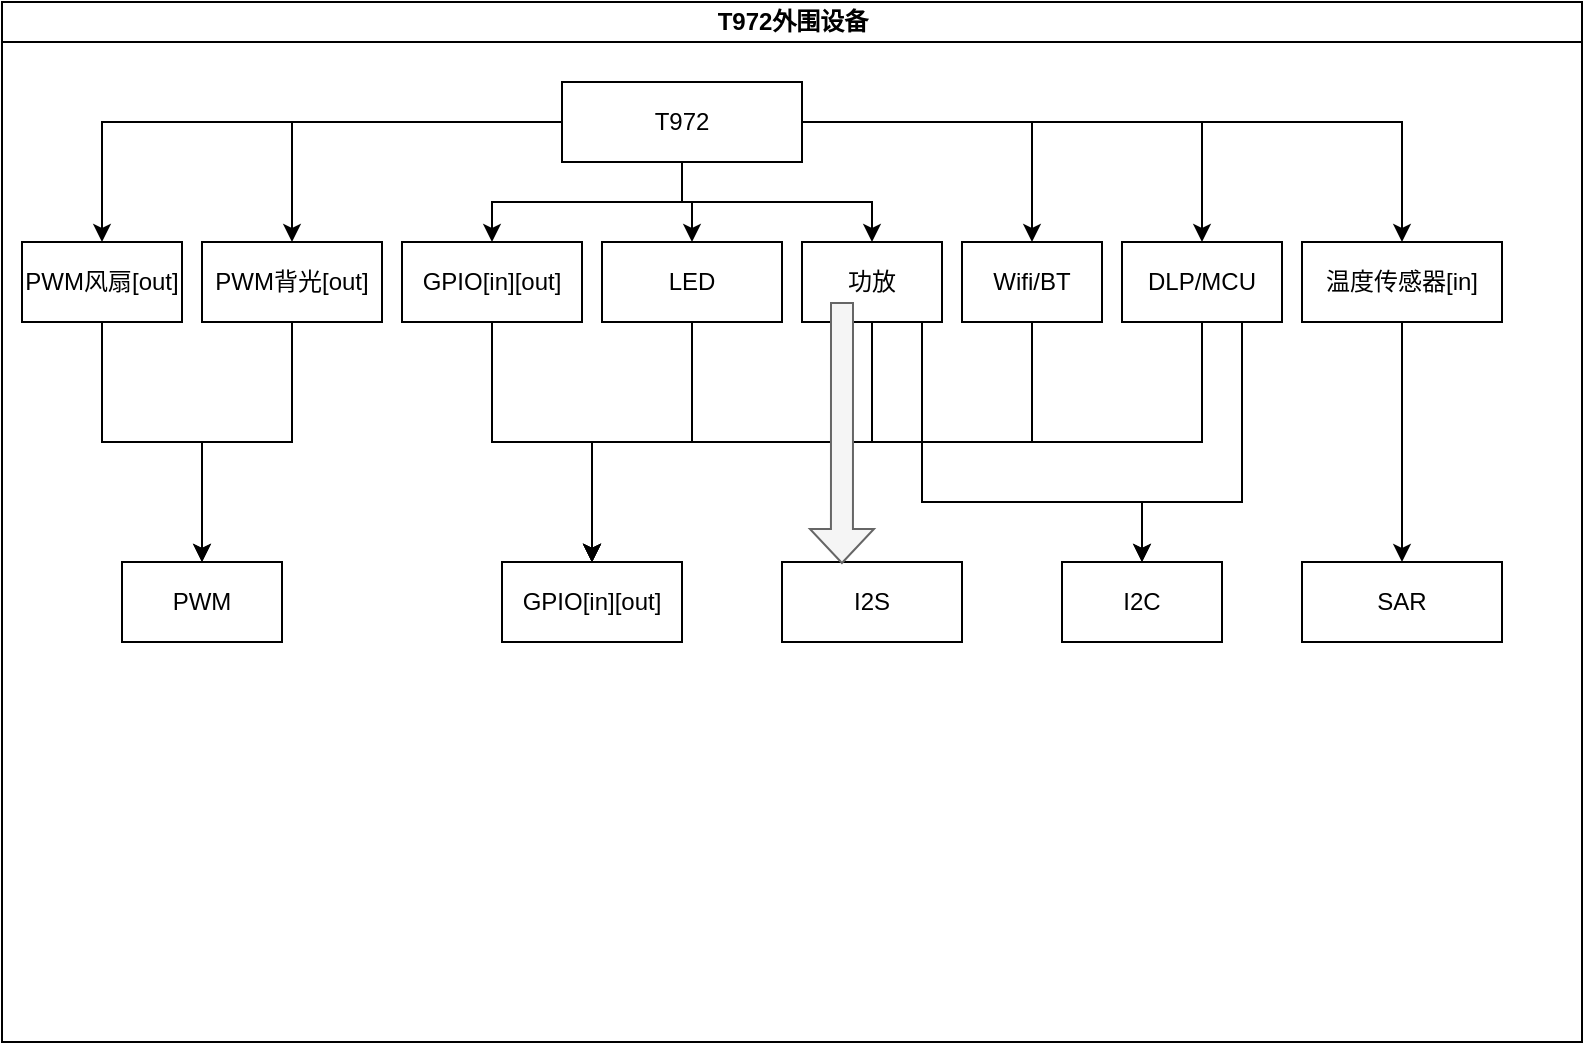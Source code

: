 <mxfile version="20.5.3" type="github">
  <diagram id="prtHgNgQTEPvFCAcTncT" name="Page-1">
    <mxGraphModel dx="1375" dy="754" grid="1" gridSize="10" guides="1" tooltips="1" connect="1" arrows="1" fold="1" page="1" pageScale="1" pageWidth="827" pageHeight="1169" math="0" shadow="0">
      <root>
        <mxCell id="0" />
        <mxCell id="1" parent="0" />
        <mxCell id="dNxyNK7c78bLwvsdeMH5-11" value="T972外围设备" style="swimlane;html=1;startSize=20;horizontal=1;containerType=tree;glass=0;" parent="1" vertex="1">
          <mxGeometry x="40" y="80" width="790" height="520" as="geometry" />
        </mxCell>
        <mxCell id="IXwrkkj6AqFhvnLED8V5-1" value="T972" style="rounded=0;whiteSpace=wrap;html=1;" vertex="1" parent="dNxyNK7c78bLwvsdeMH5-11">
          <mxGeometry x="280" y="40" width="120" height="40" as="geometry" />
        </mxCell>
        <mxCell id="IXwrkkj6AqFhvnLED8V5-2" value="" style="edgeStyle=orthogonalEdgeStyle;rounded=0;orthogonalLoop=1;jettySize=auto;html=1;" edge="1" source="IXwrkkj6AqFhvnLED8V5-1" target="IXwrkkj6AqFhvnLED8V5-3" parent="dNxyNK7c78bLwvsdeMH5-11">
          <mxGeometry relative="1" as="geometry" />
        </mxCell>
        <mxCell id="IXwrkkj6AqFhvnLED8V5-3" value="GPIO[in][out]" style="rounded=0;whiteSpace=wrap;html=1;" vertex="1" parent="dNxyNK7c78bLwvsdeMH5-11">
          <mxGeometry x="200" y="120" width="90" height="40" as="geometry" />
        </mxCell>
        <mxCell id="IXwrkkj6AqFhvnLED8V5-4" value="" style="edgeStyle=orthogonalEdgeStyle;rounded=0;orthogonalLoop=1;jettySize=auto;html=1;" edge="1" source="IXwrkkj6AqFhvnLED8V5-1" target="IXwrkkj6AqFhvnLED8V5-5" parent="dNxyNK7c78bLwvsdeMH5-11">
          <mxGeometry relative="1" as="geometry" />
        </mxCell>
        <mxCell id="IXwrkkj6AqFhvnLED8V5-5" value="PWM风扇[out]" style="rounded=0;whiteSpace=wrap;html=1;" vertex="1" parent="dNxyNK7c78bLwvsdeMH5-11">
          <mxGeometry x="10" y="120" width="80" height="40" as="geometry" />
        </mxCell>
        <mxCell id="IXwrkkj6AqFhvnLED8V5-6" value="" style="edgeStyle=orthogonalEdgeStyle;rounded=0;orthogonalLoop=1;jettySize=auto;html=1;" edge="1" source="IXwrkkj6AqFhvnLED8V5-1" target="IXwrkkj6AqFhvnLED8V5-7" parent="dNxyNK7c78bLwvsdeMH5-11">
          <mxGeometry relative="1" as="geometry" />
        </mxCell>
        <mxCell id="IXwrkkj6AqFhvnLED8V5-21" style="edgeStyle=orthogonalEdgeStyle;rounded=0;orthogonalLoop=1;jettySize=auto;html=1;entryX=0.5;entryY=0;entryDx=0;entryDy=0;" edge="1" parent="dNxyNK7c78bLwvsdeMH5-11" source="IXwrkkj6AqFhvnLED8V5-7" target="IXwrkkj6AqFhvnLED8V5-20">
          <mxGeometry relative="1" as="geometry" />
        </mxCell>
        <mxCell id="IXwrkkj6AqFhvnLED8V5-7" value="PWM背光[out]" style="rounded=0;whiteSpace=wrap;html=1;" vertex="1" parent="dNxyNK7c78bLwvsdeMH5-11">
          <mxGeometry x="100" y="120" width="90" height="40" as="geometry" />
        </mxCell>
        <mxCell id="IXwrkkj6AqFhvnLED8V5-8" value="" style="edgeStyle=orthogonalEdgeStyle;rounded=0;orthogonalLoop=1;jettySize=auto;html=1;" edge="1" source="IXwrkkj6AqFhvnLED8V5-1" target="IXwrkkj6AqFhvnLED8V5-9" parent="dNxyNK7c78bLwvsdeMH5-11">
          <mxGeometry relative="1" as="geometry" />
        </mxCell>
        <mxCell id="IXwrkkj6AqFhvnLED8V5-24" style="edgeStyle=orthogonalEdgeStyle;rounded=0;orthogonalLoop=1;jettySize=auto;html=1;" edge="1" parent="dNxyNK7c78bLwvsdeMH5-11" source="IXwrkkj6AqFhvnLED8V5-9" target="IXwrkkj6AqFhvnLED8V5-23">
          <mxGeometry relative="1" as="geometry" />
        </mxCell>
        <mxCell id="IXwrkkj6AqFhvnLED8V5-9" value="LED" style="rounded=0;whiteSpace=wrap;html=1;" vertex="1" parent="dNxyNK7c78bLwvsdeMH5-11">
          <mxGeometry x="300" y="120" width="90" height="40" as="geometry" />
        </mxCell>
        <mxCell id="IXwrkkj6AqFhvnLED8V5-10" value="" style="edgeStyle=orthogonalEdgeStyle;rounded=0;orthogonalLoop=1;jettySize=auto;html=1;" edge="1" source="IXwrkkj6AqFhvnLED8V5-1" target="IXwrkkj6AqFhvnLED8V5-11" parent="dNxyNK7c78bLwvsdeMH5-11">
          <mxGeometry relative="1" as="geometry" />
        </mxCell>
        <mxCell id="IXwrkkj6AqFhvnLED8V5-25" style="edgeStyle=orthogonalEdgeStyle;rounded=0;orthogonalLoop=1;jettySize=auto;html=1;entryX=0.5;entryY=0;entryDx=0;entryDy=0;" edge="1" parent="dNxyNK7c78bLwvsdeMH5-11" source="IXwrkkj6AqFhvnLED8V5-11" target="IXwrkkj6AqFhvnLED8V5-23">
          <mxGeometry relative="1" as="geometry">
            <Array as="points">
              <mxPoint x="435" y="220" />
              <mxPoint x="295" y="220" />
            </Array>
          </mxGeometry>
        </mxCell>
        <mxCell id="IXwrkkj6AqFhvnLED8V5-38" style="edgeStyle=orthogonalEdgeStyle;rounded=0;orthogonalLoop=1;jettySize=auto;html=1;entryX=0.5;entryY=0;entryDx=0;entryDy=0;" edge="1" parent="dNxyNK7c78bLwvsdeMH5-11" source="IXwrkkj6AqFhvnLED8V5-11" target="IXwrkkj6AqFhvnLED8V5-35">
          <mxGeometry relative="1" as="geometry">
            <Array as="points">
              <mxPoint x="460" y="250" />
              <mxPoint x="570" y="250" />
            </Array>
          </mxGeometry>
        </mxCell>
        <mxCell id="IXwrkkj6AqFhvnLED8V5-11" value="功放" style="rounded=0;whiteSpace=wrap;html=1;" vertex="1" parent="dNxyNK7c78bLwvsdeMH5-11">
          <mxGeometry x="400" y="120" width="70" height="40" as="geometry" />
        </mxCell>
        <mxCell id="IXwrkkj6AqFhvnLED8V5-12" value="" style="edgeStyle=orthogonalEdgeStyle;rounded=0;orthogonalLoop=1;jettySize=auto;html=1;" edge="1" source="IXwrkkj6AqFhvnLED8V5-1" target="IXwrkkj6AqFhvnLED8V5-13" parent="dNxyNK7c78bLwvsdeMH5-11">
          <mxGeometry relative="1" as="geometry" />
        </mxCell>
        <mxCell id="IXwrkkj6AqFhvnLED8V5-26" style="edgeStyle=orthogonalEdgeStyle;rounded=0;orthogonalLoop=1;jettySize=auto;html=1;entryX=0.5;entryY=0;entryDx=0;entryDy=0;" edge="1" parent="dNxyNK7c78bLwvsdeMH5-11" source="IXwrkkj6AqFhvnLED8V5-13" target="IXwrkkj6AqFhvnLED8V5-23">
          <mxGeometry relative="1" as="geometry">
            <Array as="points">
              <mxPoint x="515" y="220" />
              <mxPoint x="295" y="220" />
            </Array>
          </mxGeometry>
        </mxCell>
        <mxCell id="IXwrkkj6AqFhvnLED8V5-13" value="Wifi/BT" style="rounded=0;whiteSpace=wrap;html=1;" vertex="1" parent="dNxyNK7c78bLwvsdeMH5-11">
          <mxGeometry x="480" y="120" width="70" height="40" as="geometry" />
        </mxCell>
        <mxCell id="IXwrkkj6AqFhvnLED8V5-14" value="" style="edgeStyle=orthogonalEdgeStyle;rounded=0;orthogonalLoop=1;jettySize=auto;html=1;" edge="1" source="IXwrkkj6AqFhvnLED8V5-1" target="IXwrkkj6AqFhvnLED8V5-15" parent="dNxyNK7c78bLwvsdeMH5-11">
          <mxGeometry relative="1" as="geometry" />
        </mxCell>
        <mxCell id="IXwrkkj6AqFhvnLED8V5-27" style="edgeStyle=orthogonalEdgeStyle;rounded=0;orthogonalLoop=1;jettySize=auto;html=1;entryX=0.5;entryY=0;entryDx=0;entryDy=0;" edge="1" parent="dNxyNK7c78bLwvsdeMH5-11" source="IXwrkkj6AqFhvnLED8V5-15" target="IXwrkkj6AqFhvnLED8V5-23">
          <mxGeometry relative="1" as="geometry">
            <Array as="points">
              <mxPoint x="600" y="220" />
              <mxPoint x="295" y="220" />
            </Array>
          </mxGeometry>
        </mxCell>
        <mxCell id="IXwrkkj6AqFhvnLED8V5-15" value="DLP/MCU" style="rounded=0;whiteSpace=wrap;html=1;" vertex="1" parent="dNxyNK7c78bLwvsdeMH5-11">
          <mxGeometry x="560" y="120" width="80" height="40" as="geometry" />
        </mxCell>
        <mxCell id="IXwrkkj6AqFhvnLED8V5-16" value="" style="edgeStyle=orthogonalEdgeStyle;rounded=0;orthogonalLoop=1;jettySize=auto;html=1;" edge="1" source="IXwrkkj6AqFhvnLED8V5-1" target="IXwrkkj6AqFhvnLED8V5-17" parent="dNxyNK7c78bLwvsdeMH5-11">
          <mxGeometry relative="1" as="geometry" />
        </mxCell>
        <mxCell id="IXwrkkj6AqFhvnLED8V5-17" value="温度传感器[in]" style="rounded=0;whiteSpace=wrap;html=1;" vertex="1" parent="dNxyNK7c78bLwvsdeMH5-11">
          <mxGeometry x="650" y="120" width="100" height="40" as="geometry" />
        </mxCell>
        <mxCell id="IXwrkkj6AqFhvnLED8V5-19" value="" style="edgeStyle=orthogonalEdgeStyle;rounded=0;orthogonalLoop=1;jettySize=auto;html=1;" edge="1" target="IXwrkkj6AqFhvnLED8V5-20" source="IXwrkkj6AqFhvnLED8V5-5" parent="dNxyNK7c78bLwvsdeMH5-11">
          <mxGeometry relative="1" as="geometry">
            <mxPoint x="320" y="140" as="sourcePoint" />
          </mxGeometry>
        </mxCell>
        <mxCell id="IXwrkkj6AqFhvnLED8V5-20" value="PWM" style="rounded=0;whiteSpace=wrap;html=1;" vertex="1" parent="dNxyNK7c78bLwvsdeMH5-11">
          <mxGeometry x="60" y="280" width="80" height="40" as="geometry" />
        </mxCell>
        <mxCell id="IXwrkkj6AqFhvnLED8V5-22" value="" style="edgeStyle=orthogonalEdgeStyle;rounded=0;orthogonalLoop=1;jettySize=auto;html=1;" edge="1" target="IXwrkkj6AqFhvnLED8V5-23" source="IXwrkkj6AqFhvnLED8V5-3" parent="dNxyNK7c78bLwvsdeMH5-11">
          <mxGeometry relative="1" as="geometry">
            <mxPoint x="380" y="160" as="sourcePoint" />
          </mxGeometry>
        </mxCell>
        <mxCell id="IXwrkkj6AqFhvnLED8V5-23" value="GPIO[in][out]" style="rounded=0;whiteSpace=wrap;html=1;" vertex="1" parent="dNxyNK7c78bLwvsdeMH5-11">
          <mxGeometry x="250" y="280" width="90" height="40" as="geometry" />
        </mxCell>
        <mxCell id="IXwrkkj6AqFhvnLED8V5-29" value="" style="edgeStyle=orthogonalEdgeStyle;rounded=0;orthogonalLoop=1;jettySize=auto;html=1;" edge="1" target="IXwrkkj6AqFhvnLED8V5-30" source="IXwrkkj6AqFhvnLED8V5-17" parent="dNxyNK7c78bLwvsdeMH5-11">
          <mxGeometry relative="1" as="geometry">
            <mxPoint x="440" y="140" as="sourcePoint" />
          </mxGeometry>
        </mxCell>
        <mxCell id="IXwrkkj6AqFhvnLED8V5-30" value="SAR" style="rounded=0;whiteSpace=wrap;html=1;" vertex="1" parent="dNxyNK7c78bLwvsdeMH5-11">
          <mxGeometry x="650" y="280" width="100" height="40" as="geometry" />
        </mxCell>
        <mxCell id="IXwrkkj6AqFhvnLED8V5-32" value="I2S" style="rounded=0;whiteSpace=wrap;html=1;" vertex="1" parent="dNxyNK7c78bLwvsdeMH5-11">
          <mxGeometry x="390" y="280" width="90" height="40" as="geometry" />
        </mxCell>
        <mxCell id="IXwrkkj6AqFhvnLED8V5-34" value="" style="edgeStyle=orthogonalEdgeStyle;rounded=0;orthogonalLoop=1;jettySize=auto;html=1;" edge="1" target="IXwrkkj6AqFhvnLED8V5-35" source="IXwrkkj6AqFhvnLED8V5-15" parent="dNxyNK7c78bLwvsdeMH5-11">
          <mxGeometry relative="1" as="geometry">
            <mxPoint x="440" y="140" as="sourcePoint" />
            <Array as="points">
              <mxPoint x="620" y="250" />
              <mxPoint x="570" y="250" />
            </Array>
          </mxGeometry>
        </mxCell>
        <mxCell id="IXwrkkj6AqFhvnLED8V5-35" value="I2C" style="rounded=0;whiteSpace=wrap;html=1;" vertex="1" parent="dNxyNK7c78bLwvsdeMH5-11">
          <mxGeometry x="530" y="280" width="80" height="40" as="geometry" />
        </mxCell>
        <mxCell id="IXwrkkj6AqFhvnLED8V5-39" value="" style="shape=flexArrow;endArrow=classic;html=1;rounded=0;width=11;endSize=5.33;entryX=0.333;entryY=0.025;entryDx=0;entryDy=0;entryPerimeter=0;fillColor=#f5f5f5;strokeColor=#666666;" edge="1" parent="dNxyNK7c78bLwvsdeMH5-11" target="IXwrkkj6AqFhvnLED8V5-32">
          <mxGeometry width="50" height="50" relative="1" as="geometry">
            <mxPoint x="420" y="150" as="sourcePoint" />
            <mxPoint x="400" y="280" as="targetPoint" />
          </mxGeometry>
        </mxCell>
      </root>
    </mxGraphModel>
  </diagram>
</mxfile>
